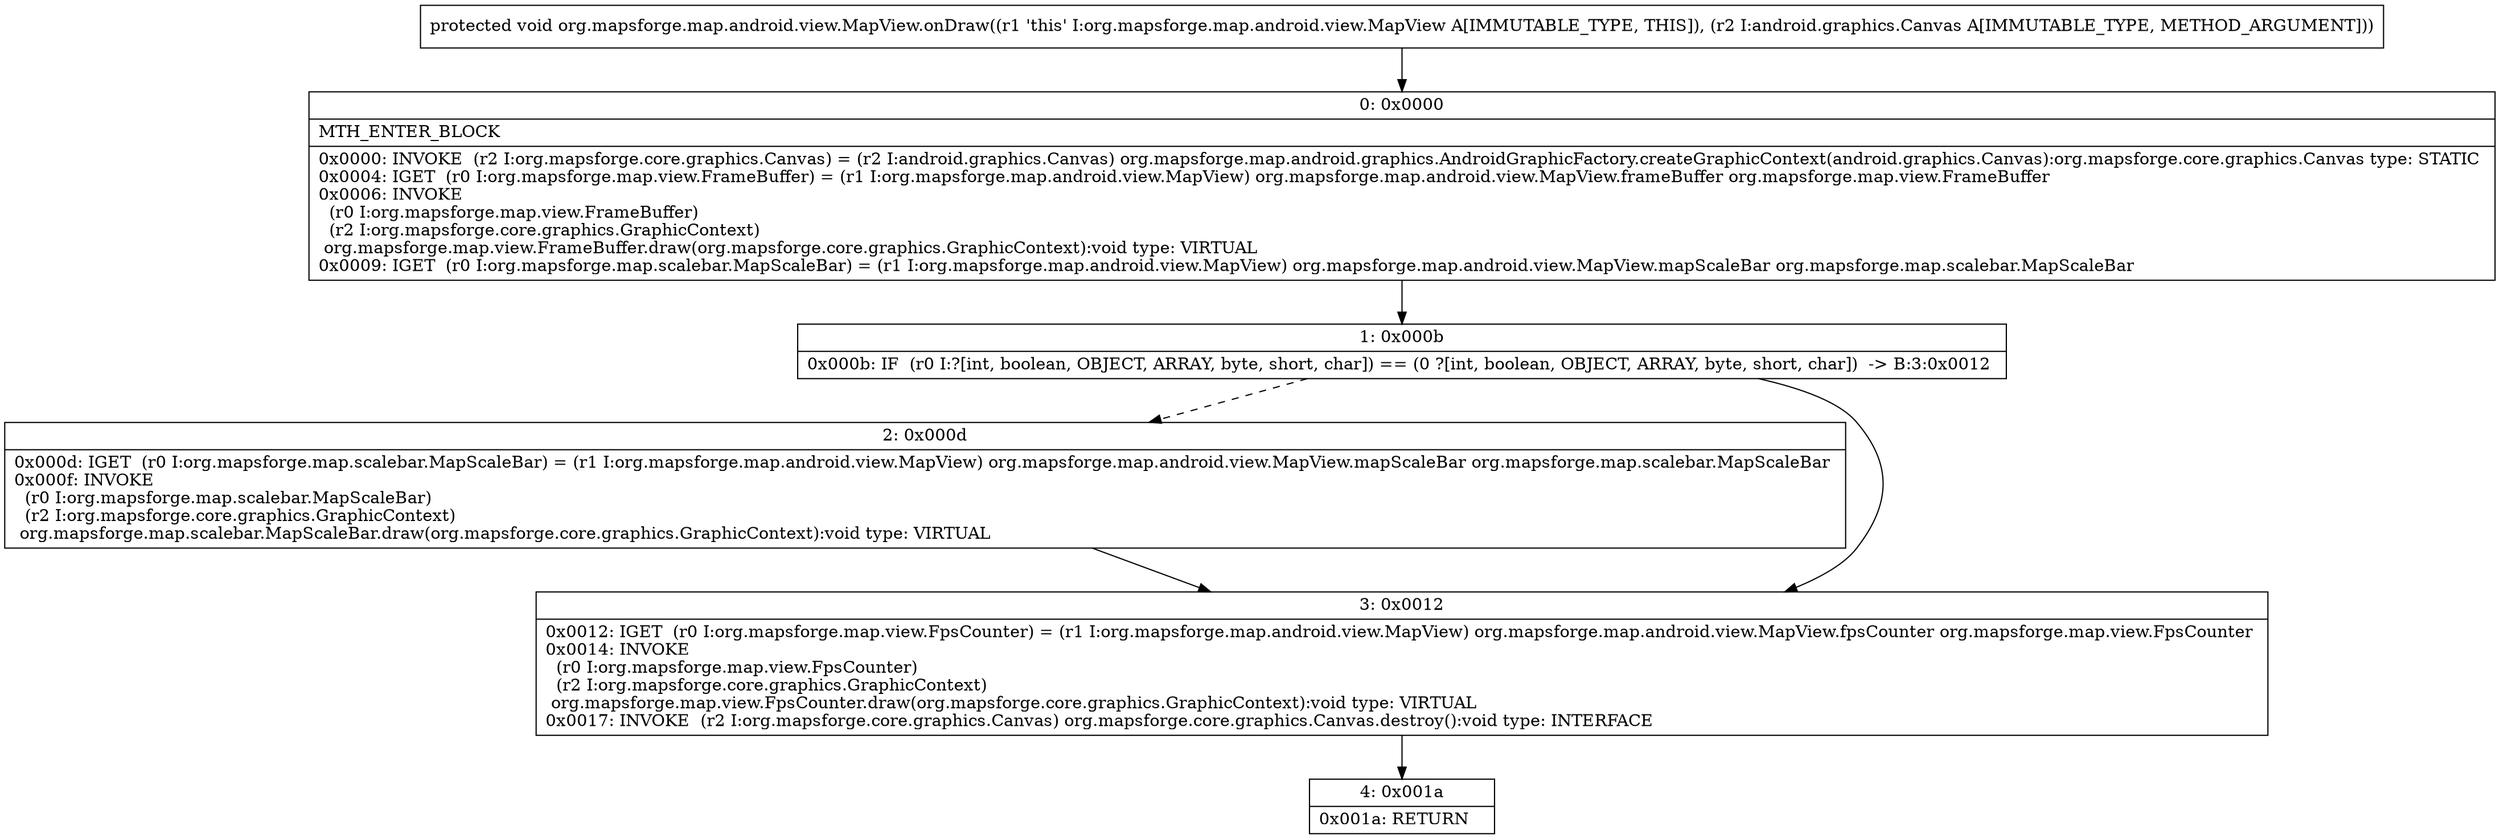 digraph "CFG fororg.mapsforge.map.android.view.MapView.onDraw(Landroid\/graphics\/Canvas;)V" {
Node_0 [shape=record,label="{0\:\ 0x0000|MTH_ENTER_BLOCK\l|0x0000: INVOKE  (r2 I:org.mapsforge.core.graphics.Canvas) = (r2 I:android.graphics.Canvas) org.mapsforge.map.android.graphics.AndroidGraphicFactory.createGraphicContext(android.graphics.Canvas):org.mapsforge.core.graphics.Canvas type: STATIC \l0x0004: IGET  (r0 I:org.mapsforge.map.view.FrameBuffer) = (r1 I:org.mapsforge.map.android.view.MapView) org.mapsforge.map.android.view.MapView.frameBuffer org.mapsforge.map.view.FrameBuffer \l0x0006: INVOKE  \l  (r0 I:org.mapsforge.map.view.FrameBuffer)\l  (r2 I:org.mapsforge.core.graphics.GraphicContext)\l org.mapsforge.map.view.FrameBuffer.draw(org.mapsforge.core.graphics.GraphicContext):void type: VIRTUAL \l0x0009: IGET  (r0 I:org.mapsforge.map.scalebar.MapScaleBar) = (r1 I:org.mapsforge.map.android.view.MapView) org.mapsforge.map.android.view.MapView.mapScaleBar org.mapsforge.map.scalebar.MapScaleBar \l}"];
Node_1 [shape=record,label="{1\:\ 0x000b|0x000b: IF  (r0 I:?[int, boolean, OBJECT, ARRAY, byte, short, char]) == (0 ?[int, boolean, OBJECT, ARRAY, byte, short, char])  \-\> B:3:0x0012 \l}"];
Node_2 [shape=record,label="{2\:\ 0x000d|0x000d: IGET  (r0 I:org.mapsforge.map.scalebar.MapScaleBar) = (r1 I:org.mapsforge.map.android.view.MapView) org.mapsforge.map.android.view.MapView.mapScaleBar org.mapsforge.map.scalebar.MapScaleBar \l0x000f: INVOKE  \l  (r0 I:org.mapsforge.map.scalebar.MapScaleBar)\l  (r2 I:org.mapsforge.core.graphics.GraphicContext)\l org.mapsforge.map.scalebar.MapScaleBar.draw(org.mapsforge.core.graphics.GraphicContext):void type: VIRTUAL \l}"];
Node_3 [shape=record,label="{3\:\ 0x0012|0x0012: IGET  (r0 I:org.mapsforge.map.view.FpsCounter) = (r1 I:org.mapsforge.map.android.view.MapView) org.mapsforge.map.android.view.MapView.fpsCounter org.mapsforge.map.view.FpsCounter \l0x0014: INVOKE  \l  (r0 I:org.mapsforge.map.view.FpsCounter)\l  (r2 I:org.mapsforge.core.graphics.GraphicContext)\l org.mapsforge.map.view.FpsCounter.draw(org.mapsforge.core.graphics.GraphicContext):void type: VIRTUAL \l0x0017: INVOKE  (r2 I:org.mapsforge.core.graphics.Canvas) org.mapsforge.core.graphics.Canvas.destroy():void type: INTERFACE \l}"];
Node_4 [shape=record,label="{4\:\ 0x001a|0x001a: RETURN   \l}"];
MethodNode[shape=record,label="{protected void org.mapsforge.map.android.view.MapView.onDraw((r1 'this' I:org.mapsforge.map.android.view.MapView A[IMMUTABLE_TYPE, THIS]), (r2 I:android.graphics.Canvas A[IMMUTABLE_TYPE, METHOD_ARGUMENT])) }"];
MethodNode -> Node_0;
Node_0 -> Node_1;
Node_1 -> Node_2[style=dashed];
Node_1 -> Node_3;
Node_2 -> Node_3;
Node_3 -> Node_4;
}

